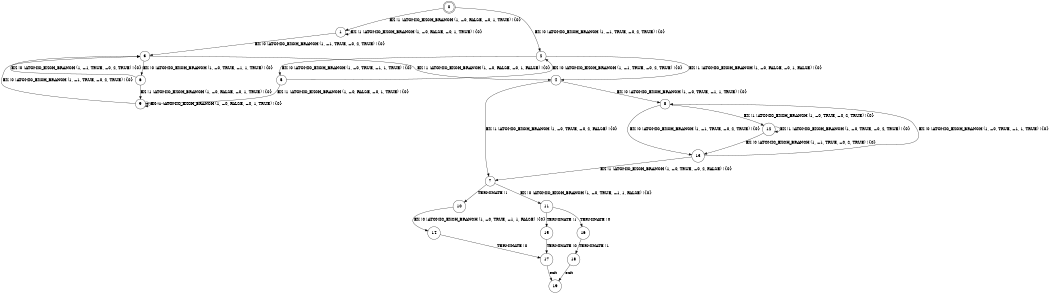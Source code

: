 digraph BCG {
size = "7, 10.5";
center = TRUE;
node [shape = circle];
0 [peripheries = 2];
0 -> 1 [label = "EX !1 !ATOMIC_EXCH_BRANCH (1, +0, FALSE, +0, 1, TRUE) !{0}"];
0 -> 2 [label = "EX !0 !ATOMIC_EXCH_BRANCH (1, +1, TRUE, +0, 2, TRUE) !{0}"];
1 -> 3 [label = "EX !0 !ATOMIC_EXCH_BRANCH (1, +1, TRUE, +0, 2, TRUE) !{0}"];
1 -> 1 [label = "EX !1 !ATOMIC_EXCH_BRANCH (1, +0, FALSE, +0, 1, TRUE) !{0}"];
2 -> 4 [label = "EX !1 !ATOMIC_EXCH_BRANCH (1, +0, FALSE, +0, 1, FALSE) !{0}"];
2 -> 5 [label = "EX !0 !ATOMIC_EXCH_BRANCH (1, +0, TRUE, +1, 1, TRUE) !{0}"];
3 -> 4 [label = "EX !1 !ATOMIC_EXCH_BRANCH (1, +0, FALSE, +0, 1, FALSE) !{0}"];
3 -> 6 [label = "EX !0 !ATOMIC_EXCH_BRANCH (1, +0, TRUE, +1, 1, TRUE) !{0}"];
4 -> 7 [label = "EX !1 !ATOMIC_EXCH_BRANCH (1, +0, TRUE, +0, 2, FALSE) !{0}"];
4 -> 8 [label = "EX !0 !ATOMIC_EXCH_BRANCH (1, +0, TRUE, +1, 1, TRUE) !{0}"];
5 -> 9 [label = "EX !1 !ATOMIC_EXCH_BRANCH (1, +0, FALSE, +0, 1, TRUE) !{0}"];
5 -> 2 [label = "EX !0 !ATOMIC_EXCH_BRANCH (1, +1, TRUE, +0, 2, TRUE) !{0}"];
6 -> 9 [label = "EX !1 !ATOMIC_EXCH_BRANCH (1, +0, FALSE, +0, 1, TRUE) !{0}"];
6 -> 3 [label = "EX !0 !ATOMIC_EXCH_BRANCH (1, +1, TRUE, +0, 2, TRUE) !{0}"];
7 -> 10 [label = "TERMINATE !1"];
7 -> 11 [label = "EX !0 !ATOMIC_EXCH_BRANCH (1, +0, TRUE, +1, 1, FALSE) !{0}"];
8 -> 12 [label = "EX !1 !ATOMIC_EXCH_BRANCH (1, +0, TRUE, +0, 2, TRUE) !{0}"];
8 -> 13 [label = "EX !0 !ATOMIC_EXCH_BRANCH (1, +1, TRUE, +0, 2, TRUE) !{0}"];
9 -> 9 [label = "EX !1 !ATOMIC_EXCH_BRANCH (1, +0, FALSE, +0, 1, TRUE) !{0}"];
9 -> 3 [label = "EX !0 !ATOMIC_EXCH_BRANCH (1, +1, TRUE, +0, 2, TRUE) !{0}"];
10 -> 14 [label = "EX !0 !ATOMIC_EXCH_BRANCH (1, +0, TRUE, +1, 1, FALSE) !{0}"];
11 -> 15 [label = "TERMINATE !1"];
11 -> 16 [label = "TERMINATE !0"];
12 -> 12 [label = "EX !1 !ATOMIC_EXCH_BRANCH (1, +0, TRUE, +0, 2, TRUE) !{0}"];
12 -> 13 [label = "EX !0 !ATOMIC_EXCH_BRANCH (1, +1, TRUE, +0, 2, TRUE) !{0}"];
13 -> 7 [label = "EX !1 !ATOMIC_EXCH_BRANCH (1, +0, TRUE, +0, 2, FALSE) !{0}"];
13 -> 8 [label = "EX !0 !ATOMIC_EXCH_BRANCH (1, +0, TRUE, +1, 1, TRUE) !{0}"];
14 -> 17 [label = "TERMINATE !0"];
15 -> 17 [label = "TERMINATE !0"];
16 -> 18 [label = "TERMINATE !1"];
17 -> 19 [label = "exit"];
18 -> 19 [label = "exit"];
}

